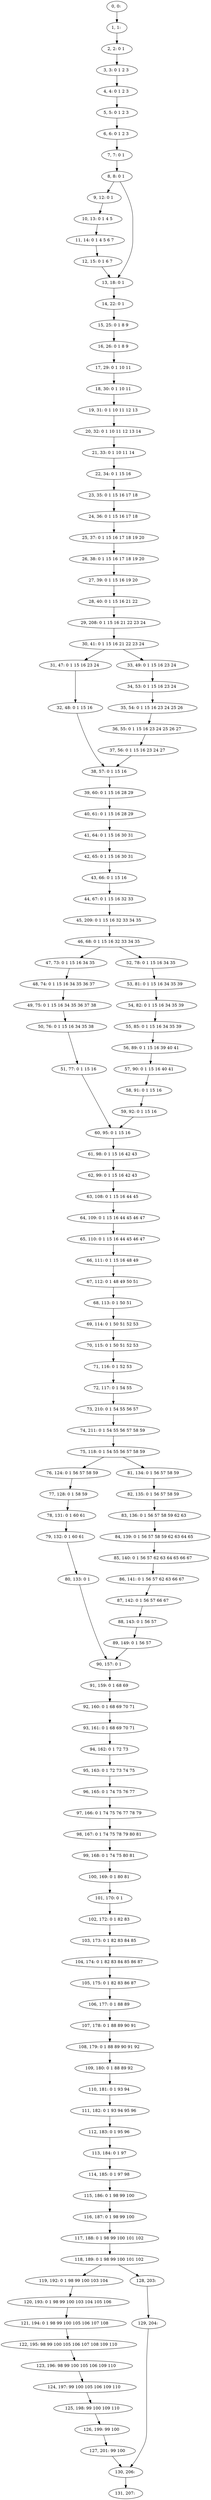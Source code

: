 digraph G {
0[label="0, 0: "];
1[label="1, 1: "];
2[label="2, 2: 0 1 "];
3[label="3, 3: 0 1 2 3 "];
4[label="4, 4: 0 1 2 3 "];
5[label="5, 5: 0 1 2 3 "];
6[label="6, 6: 0 1 2 3 "];
7[label="7, 7: 0 1 "];
8[label="8, 8: 0 1 "];
9[label="9, 12: 0 1 "];
10[label="10, 13: 0 1 4 5 "];
11[label="11, 14: 0 1 4 5 6 7 "];
12[label="12, 15: 0 1 6 7 "];
13[label="13, 18: 0 1 "];
14[label="14, 22: 0 1 "];
15[label="15, 25: 0 1 8 9 "];
16[label="16, 26: 0 1 8 9 "];
17[label="17, 29: 0 1 10 11 "];
18[label="18, 30: 0 1 10 11 "];
19[label="19, 31: 0 1 10 11 12 13 "];
20[label="20, 32: 0 1 10 11 12 13 14 "];
21[label="21, 33: 0 1 10 11 14 "];
22[label="22, 34: 0 1 15 16 "];
23[label="23, 35: 0 1 15 16 17 18 "];
24[label="24, 36: 0 1 15 16 17 18 "];
25[label="25, 37: 0 1 15 16 17 18 19 20 "];
26[label="26, 38: 0 1 15 16 17 18 19 20 "];
27[label="27, 39: 0 1 15 16 19 20 "];
28[label="28, 40: 0 1 15 16 21 22 "];
29[label="29, 208: 0 1 15 16 21 22 23 24 "];
30[label="30, 41: 0 1 15 16 21 22 23 24 "];
31[label="31, 47: 0 1 15 16 23 24 "];
32[label="32, 48: 0 1 15 16 "];
33[label="33, 49: 0 1 15 16 23 24 "];
34[label="34, 53: 0 1 15 16 23 24 "];
35[label="35, 54: 0 1 15 16 23 24 25 26 "];
36[label="36, 55: 0 1 15 16 23 24 25 26 27 "];
37[label="37, 56: 0 1 15 16 23 24 27 "];
38[label="38, 57: 0 1 15 16 "];
39[label="39, 60: 0 1 15 16 28 29 "];
40[label="40, 61: 0 1 15 16 28 29 "];
41[label="41, 64: 0 1 15 16 30 31 "];
42[label="42, 65: 0 1 15 16 30 31 "];
43[label="43, 66: 0 1 15 16 "];
44[label="44, 67: 0 1 15 16 32 33 "];
45[label="45, 209: 0 1 15 16 32 33 34 35 "];
46[label="46, 68: 0 1 15 16 32 33 34 35 "];
47[label="47, 73: 0 1 15 16 34 35 "];
48[label="48, 74: 0 1 15 16 34 35 36 37 "];
49[label="49, 75: 0 1 15 16 34 35 36 37 38 "];
50[label="50, 76: 0 1 15 16 34 35 38 "];
51[label="51, 77: 0 1 15 16 "];
52[label="52, 78: 0 1 15 16 34 35 "];
53[label="53, 81: 0 1 15 16 34 35 39 "];
54[label="54, 82: 0 1 15 16 34 35 39 "];
55[label="55, 85: 0 1 15 16 34 35 39 "];
56[label="56, 89: 0 1 15 16 39 40 41 "];
57[label="57, 90: 0 1 15 16 40 41 "];
58[label="58, 91: 0 1 15 16 "];
59[label="59, 92: 0 1 15 16 "];
60[label="60, 95: 0 1 15 16 "];
61[label="61, 98: 0 1 15 16 42 43 "];
62[label="62, 99: 0 1 15 16 42 43 "];
63[label="63, 108: 0 1 15 16 44 45 "];
64[label="64, 109: 0 1 15 16 44 45 46 47 "];
65[label="65, 110: 0 1 15 16 44 45 46 47 "];
66[label="66, 111: 0 1 15 16 48 49 "];
67[label="67, 112: 0 1 48 49 50 51 "];
68[label="68, 113: 0 1 50 51 "];
69[label="69, 114: 0 1 50 51 52 53 "];
70[label="70, 115: 0 1 50 51 52 53 "];
71[label="71, 116: 0 1 52 53 "];
72[label="72, 117: 0 1 54 55 "];
73[label="73, 210: 0 1 54 55 56 57 "];
74[label="74, 211: 0 1 54 55 56 57 58 59 "];
75[label="75, 118: 0 1 54 55 56 57 58 59 "];
76[label="76, 124: 0 1 56 57 58 59 "];
77[label="77, 128: 0 1 58 59 "];
78[label="78, 131: 0 1 60 61 "];
79[label="79, 132: 0 1 60 61 "];
80[label="80, 133: 0 1 "];
81[label="81, 134: 0 1 56 57 58 59 "];
82[label="82, 135: 0 1 56 57 58 59 "];
83[label="83, 136: 0 1 56 57 58 59 62 63 "];
84[label="84, 139: 0 1 56 57 58 59 62 63 64 65 "];
85[label="85, 140: 0 1 56 57 62 63 64 65 66 67 "];
86[label="86, 141: 0 1 56 57 62 63 66 67 "];
87[label="87, 142: 0 1 56 57 66 67 "];
88[label="88, 143: 0 1 56 57 "];
89[label="89, 149: 0 1 56 57 "];
90[label="90, 157: 0 1 "];
91[label="91, 159: 0 1 68 69 "];
92[label="92, 160: 0 1 68 69 70 71 "];
93[label="93, 161: 0 1 68 69 70 71 "];
94[label="94, 162: 0 1 72 73 "];
95[label="95, 163: 0 1 72 73 74 75 "];
96[label="96, 165: 0 1 74 75 76 77 "];
97[label="97, 166: 0 1 74 75 76 77 78 79 "];
98[label="98, 167: 0 1 74 75 78 79 80 81 "];
99[label="99, 168: 0 1 74 75 80 81 "];
100[label="100, 169: 0 1 80 81 "];
101[label="101, 170: 0 1 "];
102[label="102, 172: 0 1 82 83 "];
103[label="103, 173: 0 1 82 83 84 85 "];
104[label="104, 174: 0 1 82 83 84 85 86 87 "];
105[label="105, 175: 0 1 82 83 86 87 "];
106[label="106, 177: 0 1 88 89 "];
107[label="107, 178: 0 1 88 89 90 91 "];
108[label="108, 179: 0 1 88 89 90 91 92 "];
109[label="109, 180: 0 1 88 89 92 "];
110[label="110, 181: 0 1 93 94 "];
111[label="111, 182: 0 1 93 94 95 96 "];
112[label="112, 183: 0 1 95 96 "];
113[label="113, 184: 0 1 97 "];
114[label="114, 185: 0 1 97 98 "];
115[label="115, 186: 0 1 98 99 100 "];
116[label="116, 187: 0 1 98 99 100 "];
117[label="117, 188: 0 1 98 99 100 101 102 "];
118[label="118, 189: 0 1 98 99 100 101 102 "];
119[label="119, 192: 0 1 98 99 100 103 104 "];
120[label="120, 193: 0 1 98 99 100 103 104 105 106 "];
121[label="121, 194: 0 1 98 99 100 105 106 107 108 "];
122[label="122, 195: 98 99 100 105 106 107 108 109 110 "];
123[label="123, 196: 98 99 100 105 106 109 110 "];
124[label="124, 197: 99 100 105 106 109 110 "];
125[label="125, 198: 99 100 109 110 "];
126[label="126, 199: 99 100 "];
127[label="127, 201: 99 100 "];
128[label="128, 203: "];
129[label="129, 204: "];
130[label="130, 206: "];
131[label="131, 207: "];
0->1 ;
1->2 ;
2->3 ;
3->4 ;
4->5 ;
5->6 ;
6->7 ;
7->8 ;
8->9 ;
8->13 ;
9->10 ;
10->11 ;
11->12 ;
12->13 ;
13->14 ;
14->15 ;
15->16 ;
16->17 ;
17->18 ;
18->19 ;
19->20 ;
20->21 ;
21->22 ;
22->23 ;
23->24 ;
24->25 ;
25->26 ;
26->27 ;
27->28 ;
28->29 ;
29->30 ;
30->31 ;
30->33 ;
31->32 ;
32->38 ;
33->34 ;
34->35 ;
35->36 ;
36->37 ;
37->38 ;
38->39 ;
39->40 ;
40->41 ;
41->42 ;
42->43 ;
43->44 ;
44->45 ;
45->46 ;
46->47 ;
46->52 ;
47->48 ;
48->49 ;
49->50 ;
50->51 ;
51->60 ;
52->53 ;
53->54 ;
54->55 ;
55->56 ;
56->57 ;
57->58 ;
58->59 ;
59->60 ;
60->61 ;
61->62 ;
62->63 ;
63->64 ;
64->65 ;
65->66 ;
66->67 ;
67->68 ;
68->69 ;
69->70 ;
70->71 ;
71->72 ;
72->73 ;
73->74 ;
74->75 ;
75->76 ;
75->81 ;
76->77 ;
77->78 ;
78->79 ;
79->80 ;
80->90 ;
81->82 ;
82->83 ;
83->84 ;
84->85 ;
85->86 ;
86->87 ;
87->88 ;
88->89 ;
89->90 ;
90->91 ;
91->92 ;
92->93 ;
93->94 ;
94->95 ;
95->96 ;
96->97 ;
97->98 ;
98->99 ;
99->100 ;
100->101 ;
101->102 ;
102->103 ;
103->104 ;
104->105 ;
105->106 ;
106->107 ;
107->108 ;
108->109 ;
109->110 ;
110->111 ;
111->112 ;
112->113 ;
113->114 ;
114->115 ;
115->116 ;
116->117 ;
117->118 ;
118->119 ;
118->128 ;
119->120 ;
120->121 ;
121->122 ;
122->123 ;
123->124 ;
124->125 ;
125->126 ;
126->127 ;
127->130 ;
128->129 ;
129->130 ;
130->131 ;
}
